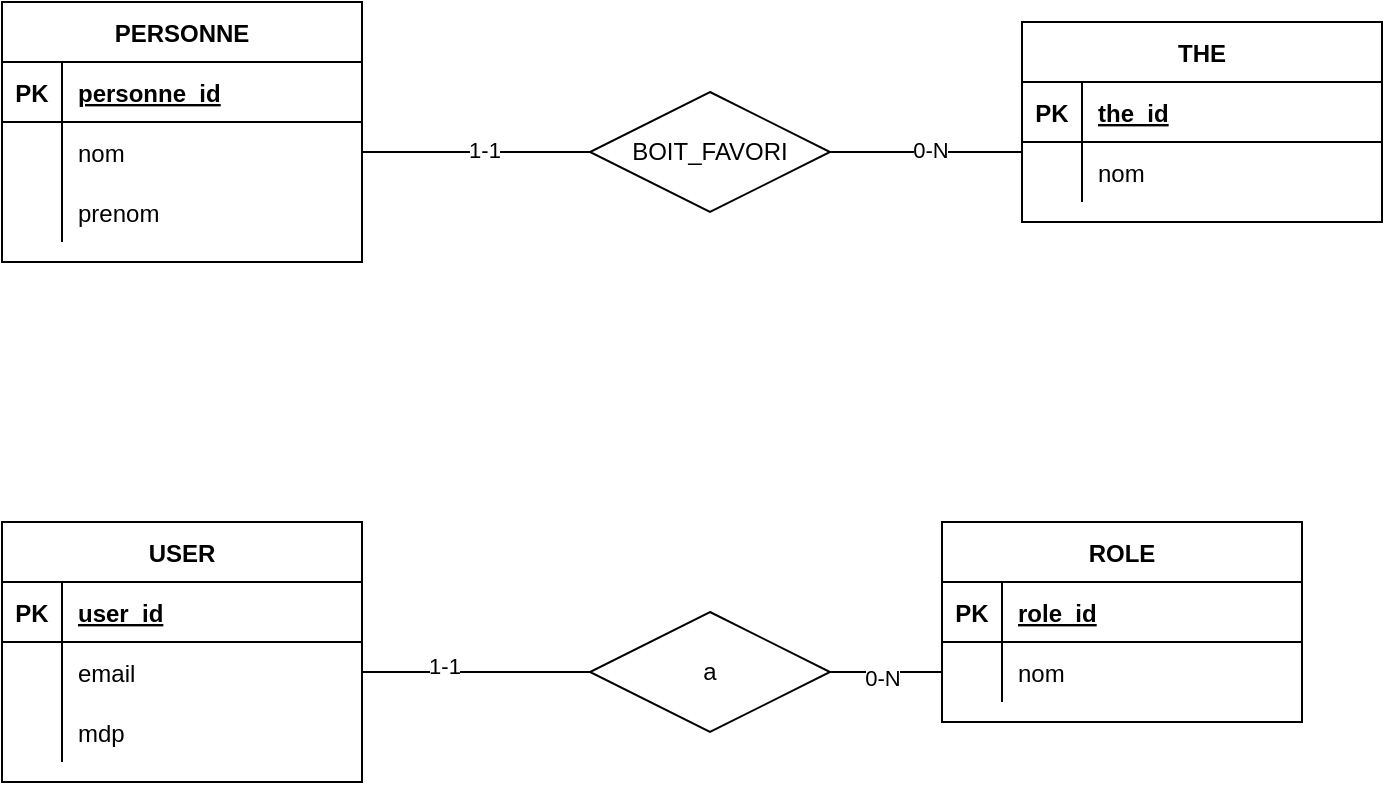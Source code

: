 <mxfile>
    <diagram id="6lz-BKUGUID1VSwCsk4x" name="Entité-Association">
        <mxGraphModel dx="738" dy="580" grid="1" gridSize="10" guides="1" tooltips="1" connect="1" arrows="1" fold="1" page="1" pageScale="1" pageWidth="827" pageHeight="1169" math="0" shadow="0">
            <root>
                <mxCell id="0"/>
                <mxCell id="1" parent="0"/>
                <mxCell id="2" value="PERSONNE" style="shape=table;startSize=30;container=1;collapsible=1;childLayout=tableLayout;fixedRows=1;rowLines=0;fontStyle=1;align=center;resizeLast=1;" parent="1" vertex="1">
                    <mxGeometry x="60" y="50" width="180" height="130" as="geometry"/>
                </mxCell>
                <mxCell id="3" value="" style="shape=partialRectangle;collapsible=0;dropTarget=0;pointerEvents=0;fillColor=none;top=0;left=0;bottom=1;right=0;points=[[0,0.5],[1,0.5]];portConstraint=eastwest;" parent="2" vertex="1">
                    <mxGeometry y="30" width="180" height="30" as="geometry"/>
                </mxCell>
                <mxCell id="4" value="PK" style="shape=partialRectangle;connectable=0;fillColor=none;top=0;left=0;bottom=0;right=0;fontStyle=1;overflow=hidden;" parent="3" vertex="1">
                    <mxGeometry width="30" height="30" as="geometry"/>
                </mxCell>
                <mxCell id="5" value="personne_id" style="shape=partialRectangle;connectable=0;fillColor=none;top=0;left=0;bottom=0;right=0;align=left;spacingLeft=6;fontStyle=5;overflow=hidden;" parent="3" vertex="1">
                    <mxGeometry x="30" width="150" height="30" as="geometry"/>
                </mxCell>
                <mxCell id="6" value="" style="shape=partialRectangle;collapsible=0;dropTarget=0;pointerEvents=0;fillColor=none;top=0;left=0;bottom=0;right=0;points=[[0,0.5],[1,0.5]];portConstraint=eastwest;" parent="2" vertex="1">
                    <mxGeometry y="60" width="180" height="30" as="geometry"/>
                </mxCell>
                <mxCell id="7" value="" style="shape=partialRectangle;connectable=0;fillColor=none;top=0;left=0;bottom=0;right=0;editable=1;overflow=hidden;" parent="6" vertex="1">
                    <mxGeometry width="30" height="30" as="geometry"/>
                </mxCell>
                <mxCell id="8" value="nom" style="shape=partialRectangle;connectable=0;fillColor=none;top=0;left=0;bottom=0;right=0;align=left;spacingLeft=6;overflow=hidden;" parent="6" vertex="1">
                    <mxGeometry x="30" width="150" height="30" as="geometry"/>
                </mxCell>
                <mxCell id="9" value="" style="shape=partialRectangle;collapsible=0;dropTarget=0;pointerEvents=0;fillColor=none;top=0;left=0;bottom=0;right=0;points=[[0,0.5],[1,0.5]];portConstraint=eastwest;" parent="2" vertex="1">
                    <mxGeometry y="90" width="180" height="30" as="geometry"/>
                </mxCell>
                <mxCell id="10" value="" style="shape=partialRectangle;connectable=0;fillColor=none;top=0;left=0;bottom=0;right=0;editable=1;overflow=hidden;" parent="9" vertex="1">
                    <mxGeometry width="30" height="30" as="geometry"/>
                </mxCell>
                <mxCell id="11" value="prenom" style="shape=partialRectangle;connectable=0;fillColor=none;top=0;left=0;bottom=0;right=0;align=left;spacingLeft=6;overflow=hidden;" parent="9" vertex="1">
                    <mxGeometry x="30" width="150" height="30" as="geometry"/>
                </mxCell>
                <mxCell id="15" value="THE" style="shape=table;startSize=30;container=1;collapsible=1;childLayout=tableLayout;fixedRows=1;rowLines=0;fontStyle=1;align=center;resizeLast=1;" parent="1" vertex="1">
                    <mxGeometry x="570" y="60" width="180" height="100" as="geometry"/>
                </mxCell>
                <mxCell id="16" value="" style="shape=partialRectangle;collapsible=0;dropTarget=0;pointerEvents=0;fillColor=none;top=0;left=0;bottom=1;right=0;points=[[0,0.5],[1,0.5]];portConstraint=eastwest;" parent="15" vertex="1">
                    <mxGeometry y="30" width="180" height="30" as="geometry"/>
                </mxCell>
                <mxCell id="17" value="PK" style="shape=partialRectangle;connectable=0;fillColor=none;top=0;left=0;bottom=0;right=0;fontStyle=1;overflow=hidden;" parent="16" vertex="1">
                    <mxGeometry width="30" height="30" as="geometry"/>
                </mxCell>
                <mxCell id="18" value="the_id" style="shape=partialRectangle;connectable=0;fillColor=none;top=0;left=0;bottom=0;right=0;align=left;spacingLeft=6;fontStyle=5;overflow=hidden;" parent="16" vertex="1">
                    <mxGeometry x="30" width="150" height="30" as="geometry"/>
                </mxCell>
                <mxCell id="19" value="" style="shape=partialRectangle;collapsible=0;dropTarget=0;pointerEvents=0;fillColor=none;top=0;left=0;bottom=0;right=0;points=[[0,0.5],[1,0.5]];portConstraint=eastwest;" parent="15" vertex="1">
                    <mxGeometry y="60" width="180" height="30" as="geometry"/>
                </mxCell>
                <mxCell id="20" value="" style="shape=partialRectangle;connectable=0;fillColor=none;top=0;left=0;bottom=0;right=0;editable=1;overflow=hidden;" parent="19" vertex="1">
                    <mxGeometry width="30" height="30" as="geometry"/>
                </mxCell>
                <mxCell id="21" value="nom" style="shape=partialRectangle;connectable=0;fillColor=none;top=0;left=0;bottom=0;right=0;align=left;spacingLeft=6;overflow=hidden;" parent="19" vertex="1">
                    <mxGeometry x="30" width="150" height="30" as="geometry"/>
                </mxCell>
                <mxCell id="29" style="edgeStyle=orthogonalEdgeStyle;rounded=0;orthogonalLoop=1;jettySize=auto;html=1;endArrow=none;endFill=0;" parent="1" source="28" target="6" edge="1">
                    <mxGeometry relative="1" as="geometry"/>
                </mxCell>
                <mxCell id="31" value="1-1" style="edgeLabel;html=1;align=center;verticalAlign=middle;resizable=0;points=[];" parent="29" vertex="1" connectable="0">
                    <mxGeometry x="-0.07" y="-1" relative="1" as="geometry">
                        <mxPoint as="offset"/>
                    </mxGeometry>
                </mxCell>
                <mxCell id="30" style="edgeStyle=orthogonalEdgeStyle;rounded=0;orthogonalLoop=1;jettySize=auto;html=1;entryX=0;entryY=0.167;entryDx=0;entryDy=0;entryPerimeter=0;endArrow=none;endFill=0;" parent="1" source="28" target="19" edge="1">
                    <mxGeometry relative="1" as="geometry"/>
                </mxCell>
                <mxCell id="32" value="0-N" style="edgeLabel;html=1;align=center;verticalAlign=middle;resizable=0;points=[];" parent="30" vertex="1" connectable="0">
                    <mxGeometry x="0.042" y="1" relative="1" as="geometry">
                        <mxPoint as="offset"/>
                    </mxGeometry>
                </mxCell>
                <mxCell id="28" value="BOIT_FAVORI" style="shape=rhombus;perimeter=rhombusPerimeter;whiteSpace=wrap;html=1;align=center;" parent="1" vertex="1">
                    <mxGeometry x="354" y="95" width="120" height="60" as="geometry"/>
                </mxCell>
                <mxCell id="33" value="USER" style="shape=table;startSize=30;container=1;collapsible=1;childLayout=tableLayout;fixedRows=1;rowLines=0;fontStyle=1;align=center;resizeLast=1;" vertex="1" parent="1">
                    <mxGeometry x="60" y="310" width="180" height="130" as="geometry"/>
                </mxCell>
                <mxCell id="34" value="" style="shape=partialRectangle;collapsible=0;dropTarget=0;pointerEvents=0;fillColor=none;top=0;left=0;bottom=1;right=0;points=[[0,0.5],[1,0.5]];portConstraint=eastwest;" vertex="1" parent="33">
                    <mxGeometry y="30" width="180" height="30" as="geometry"/>
                </mxCell>
                <mxCell id="35" value="PK" style="shape=partialRectangle;connectable=0;fillColor=none;top=0;left=0;bottom=0;right=0;fontStyle=1;overflow=hidden;" vertex="1" parent="34">
                    <mxGeometry width="30" height="30" as="geometry"/>
                </mxCell>
                <mxCell id="36" value="user_id" style="shape=partialRectangle;connectable=0;fillColor=none;top=0;left=0;bottom=0;right=0;align=left;spacingLeft=6;fontStyle=5;overflow=hidden;" vertex="1" parent="34">
                    <mxGeometry x="30" width="150" height="30" as="geometry"/>
                </mxCell>
                <mxCell id="37" value="" style="shape=partialRectangle;collapsible=0;dropTarget=0;pointerEvents=0;fillColor=none;top=0;left=0;bottom=0;right=0;points=[[0,0.5],[1,0.5]];portConstraint=eastwest;" vertex="1" parent="33">
                    <mxGeometry y="60" width="180" height="30" as="geometry"/>
                </mxCell>
                <mxCell id="38" value="" style="shape=partialRectangle;connectable=0;fillColor=none;top=0;left=0;bottom=0;right=0;editable=1;overflow=hidden;" vertex="1" parent="37">
                    <mxGeometry width="30" height="30" as="geometry"/>
                </mxCell>
                <mxCell id="39" value="email" style="shape=partialRectangle;connectable=0;fillColor=none;top=0;left=0;bottom=0;right=0;align=left;spacingLeft=6;overflow=hidden;" vertex="1" parent="37">
                    <mxGeometry x="30" width="150" height="30" as="geometry"/>
                </mxCell>
                <mxCell id="40" value="" style="shape=partialRectangle;collapsible=0;dropTarget=0;pointerEvents=0;fillColor=none;top=0;left=0;bottom=0;right=0;points=[[0,0.5],[1,0.5]];portConstraint=eastwest;" vertex="1" parent="33">
                    <mxGeometry y="90" width="180" height="30" as="geometry"/>
                </mxCell>
                <mxCell id="41" value="" style="shape=partialRectangle;connectable=0;fillColor=none;top=0;left=0;bottom=0;right=0;editable=1;overflow=hidden;" vertex="1" parent="40">
                    <mxGeometry width="30" height="30" as="geometry"/>
                </mxCell>
                <mxCell id="42" value="mdp" style="shape=partialRectangle;connectable=0;fillColor=none;top=0;left=0;bottom=0;right=0;align=left;spacingLeft=6;overflow=hidden;" vertex="1" parent="40">
                    <mxGeometry x="30" width="150" height="30" as="geometry"/>
                </mxCell>
                <mxCell id="46" value="ROLE" style="shape=table;startSize=30;container=1;collapsible=1;childLayout=tableLayout;fixedRows=1;rowLines=0;fontStyle=1;align=center;resizeLast=1;" vertex="1" parent="1">
                    <mxGeometry x="530" y="310" width="180" height="100" as="geometry"/>
                </mxCell>
                <mxCell id="47" value="" style="shape=partialRectangle;collapsible=0;dropTarget=0;pointerEvents=0;fillColor=none;top=0;left=0;bottom=1;right=0;points=[[0,0.5],[1,0.5]];portConstraint=eastwest;" vertex="1" parent="46">
                    <mxGeometry y="30" width="180" height="30" as="geometry"/>
                </mxCell>
                <mxCell id="48" value="PK" style="shape=partialRectangle;connectable=0;fillColor=none;top=0;left=0;bottom=0;right=0;fontStyle=1;overflow=hidden;" vertex="1" parent="47">
                    <mxGeometry width="30" height="30" as="geometry"/>
                </mxCell>
                <mxCell id="49" value="role_id" style="shape=partialRectangle;connectable=0;fillColor=none;top=0;left=0;bottom=0;right=0;align=left;spacingLeft=6;fontStyle=5;overflow=hidden;" vertex="1" parent="47">
                    <mxGeometry x="30" width="150" height="30" as="geometry"/>
                </mxCell>
                <mxCell id="50" value="" style="shape=partialRectangle;collapsible=0;dropTarget=0;pointerEvents=0;fillColor=none;top=0;left=0;bottom=0;right=0;points=[[0,0.5],[1,0.5]];portConstraint=eastwest;" vertex="1" parent="46">
                    <mxGeometry y="60" width="180" height="30" as="geometry"/>
                </mxCell>
                <mxCell id="51" value="" style="shape=partialRectangle;connectable=0;fillColor=none;top=0;left=0;bottom=0;right=0;editable=1;overflow=hidden;" vertex="1" parent="50">
                    <mxGeometry width="30" height="30" as="geometry"/>
                </mxCell>
                <mxCell id="52" value="nom" style="shape=partialRectangle;connectable=0;fillColor=none;top=0;left=0;bottom=0;right=0;align=left;spacingLeft=6;overflow=hidden;" vertex="1" parent="50">
                    <mxGeometry x="30" width="150" height="30" as="geometry"/>
                </mxCell>
                <mxCell id="60" style="edgeStyle=orthogonalEdgeStyle;rounded=0;orthogonalLoop=1;jettySize=auto;html=1;endArrow=none;endFill=0;" edge="1" parent="1" source="59" target="37">
                    <mxGeometry relative="1" as="geometry"/>
                </mxCell>
                <mxCell id="63" value="1-1" style="edgeLabel;html=1;align=center;verticalAlign=middle;resizable=0;points=[];" vertex="1" connectable="0" parent="60">
                    <mxGeometry x="0.281" y="-3" relative="1" as="geometry">
                        <mxPoint as="offset"/>
                    </mxGeometry>
                </mxCell>
                <mxCell id="62" style="edgeStyle=orthogonalEdgeStyle;rounded=0;orthogonalLoop=1;jettySize=auto;html=1;endArrow=none;endFill=0;" edge="1" parent="1" source="59" target="50">
                    <mxGeometry relative="1" as="geometry"/>
                </mxCell>
                <mxCell id="64" value="0-N" style="edgeLabel;html=1;align=center;verticalAlign=middle;resizable=0;points=[];" vertex="1" connectable="0" parent="62">
                    <mxGeometry x="-0.071" y="-3" relative="1" as="geometry">
                        <mxPoint as="offset"/>
                    </mxGeometry>
                </mxCell>
                <mxCell id="59" value="a" style="shape=rhombus;perimeter=rhombusPerimeter;whiteSpace=wrap;html=1;align=center;" vertex="1" parent="1">
                    <mxGeometry x="354" y="355" width="120" height="60" as="geometry"/>
                </mxCell>
            </root>
        </mxGraphModel>
    </diagram>
    <diagram id="KWUwmzUl78LQaGZEKxnW" name="Relationnel">
        <mxGraphModel dx="738" dy="580" grid="1" gridSize="10" guides="1" tooltips="1" connect="1" arrows="1" fold="1" page="1" pageScale="1" pageWidth="827" pageHeight="1169" math="0" shadow="0">
            <root>
                <mxCell id="yfCmOj7NlkBh73l76Rjk-0"/>
                <mxCell id="yfCmOj7NlkBh73l76Rjk-1" parent="yfCmOj7NlkBh73l76Rjk-0"/>
                <mxCell id="mmopuJV9NSlqPPKhCnMy-0" value="PERSONNE" style="shape=table;startSize=30;container=1;collapsible=1;childLayout=tableLayout;fixedRows=1;rowLines=0;fontStyle=1;align=center;resizeLast=1;" parent="yfCmOj7NlkBh73l76Rjk-1" vertex="1">
                    <mxGeometry x="60" y="50" width="180" height="160" as="geometry"/>
                </mxCell>
                <mxCell id="mmopuJV9NSlqPPKhCnMy-1" value="" style="shape=partialRectangle;collapsible=0;dropTarget=0;pointerEvents=0;fillColor=none;top=0;left=0;bottom=1;right=0;points=[[0,0.5],[1,0.5]];portConstraint=eastwest;" parent="mmopuJV9NSlqPPKhCnMy-0" vertex="1">
                    <mxGeometry y="30" width="180" height="30" as="geometry"/>
                </mxCell>
                <mxCell id="mmopuJV9NSlqPPKhCnMy-2" value="PK" style="shape=partialRectangle;connectable=0;fillColor=none;top=0;left=0;bottom=0;right=0;fontStyle=1;overflow=hidden;" parent="mmopuJV9NSlqPPKhCnMy-1" vertex="1">
                    <mxGeometry width="30" height="30" as="geometry"/>
                </mxCell>
                <mxCell id="mmopuJV9NSlqPPKhCnMy-3" value="personne_id INT" style="shape=partialRectangle;connectable=0;fillColor=none;top=0;left=0;bottom=0;right=0;align=left;spacingLeft=6;fontStyle=5;overflow=hidden;" parent="mmopuJV9NSlqPPKhCnMy-1" vertex="1">
                    <mxGeometry x="30" width="150" height="30" as="geometry"/>
                </mxCell>
                <mxCell id="mmopuJV9NSlqPPKhCnMy-4" value="" style="shape=partialRectangle;collapsible=0;dropTarget=0;pointerEvents=0;fillColor=none;top=0;left=0;bottom=0;right=0;points=[[0,0.5],[1,0.5]];portConstraint=eastwest;" parent="mmopuJV9NSlqPPKhCnMy-0" vertex="1">
                    <mxGeometry y="60" width="180" height="30" as="geometry"/>
                </mxCell>
                <mxCell id="mmopuJV9NSlqPPKhCnMy-5" value="" style="shape=partialRectangle;connectable=0;fillColor=none;top=0;left=0;bottom=0;right=0;editable=1;overflow=hidden;" parent="mmopuJV9NSlqPPKhCnMy-4" vertex="1">
                    <mxGeometry width="30" height="30" as="geometry"/>
                </mxCell>
                <mxCell id="mmopuJV9NSlqPPKhCnMy-6" value="nom VARCHAR(50)" style="shape=partialRectangle;connectable=0;fillColor=none;top=0;left=0;bottom=0;right=0;align=left;spacingLeft=6;overflow=hidden;" parent="mmopuJV9NSlqPPKhCnMy-4" vertex="1">
                    <mxGeometry x="30" width="150" height="30" as="geometry"/>
                </mxCell>
                <mxCell id="mmopuJV9NSlqPPKhCnMy-7" value="" style="shape=partialRectangle;collapsible=0;dropTarget=0;pointerEvents=0;fillColor=none;top=0;left=0;bottom=0;right=0;points=[[0,0.5],[1,0.5]];portConstraint=eastwest;" parent="mmopuJV9NSlqPPKhCnMy-0" vertex="1">
                    <mxGeometry y="90" width="180" height="30" as="geometry"/>
                </mxCell>
                <mxCell id="mmopuJV9NSlqPPKhCnMy-8" value="" style="shape=partialRectangle;connectable=0;fillColor=none;top=0;left=0;bottom=0;right=0;editable=1;overflow=hidden;" parent="mmopuJV9NSlqPPKhCnMy-7" vertex="1">
                    <mxGeometry width="30" height="30" as="geometry"/>
                </mxCell>
                <mxCell id="mmopuJV9NSlqPPKhCnMy-9" value="prenom VARCHAR(50)" style="shape=partialRectangle;connectable=0;fillColor=none;top=0;left=0;bottom=0;right=0;align=left;spacingLeft=6;overflow=hidden;" parent="mmopuJV9NSlqPPKhCnMy-7" vertex="1">
                    <mxGeometry x="30" width="150" height="30" as="geometry"/>
                </mxCell>
                <mxCell id="mmopuJV9NSlqPPKhCnMy-23" value="" style="shape=partialRectangle;collapsible=0;dropTarget=0;pointerEvents=0;fillColor=none;top=0;left=0;bottom=0;right=0;points=[[0,0.5],[1,0.5]];portConstraint=eastwest;" parent="mmopuJV9NSlqPPKhCnMy-0" vertex="1">
                    <mxGeometry y="120" width="180" height="30" as="geometry"/>
                </mxCell>
                <mxCell id="mmopuJV9NSlqPPKhCnMy-24" value="FK" style="shape=partialRectangle;connectable=0;fillColor=none;top=0;left=0;bottom=0;right=0;editable=1;overflow=hidden;" parent="mmopuJV9NSlqPPKhCnMy-23" vertex="1">
                    <mxGeometry width="30" height="30" as="geometry"/>
                </mxCell>
                <mxCell id="mmopuJV9NSlqPPKhCnMy-25" value="fk_the INT" style="shape=partialRectangle;connectable=0;fillColor=none;top=0;left=0;bottom=0;right=0;align=left;spacingLeft=6;overflow=hidden;" parent="mmopuJV9NSlqPPKhCnMy-23" vertex="1">
                    <mxGeometry x="30" width="150" height="30" as="geometry"/>
                </mxCell>
                <mxCell id="mmopuJV9NSlqPPKhCnMy-10" value="THE" style="shape=table;startSize=30;container=1;collapsible=1;childLayout=tableLayout;fixedRows=1;rowLines=0;fontStyle=1;align=center;resizeLast=1;" parent="yfCmOj7NlkBh73l76Rjk-1" vertex="1">
                    <mxGeometry x="570" y="60" width="180" height="100" as="geometry"/>
                </mxCell>
                <mxCell id="mmopuJV9NSlqPPKhCnMy-11" value="" style="shape=partialRectangle;collapsible=0;dropTarget=0;pointerEvents=0;fillColor=none;top=0;left=0;bottom=1;right=0;points=[[0,0.5],[1,0.5]];portConstraint=eastwest;" parent="mmopuJV9NSlqPPKhCnMy-10" vertex="1">
                    <mxGeometry y="30" width="180" height="30" as="geometry"/>
                </mxCell>
                <mxCell id="mmopuJV9NSlqPPKhCnMy-12" value="PK" style="shape=partialRectangle;connectable=0;fillColor=none;top=0;left=0;bottom=0;right=0;fontStyle=1;overflow=hidden;" parent="mmopuJV9NSlqPPKhCnMy-11" vertex="1">
                    <mxGeometry width="30" height="30" as="geometry"/>
                </mxCell>
                <mxCell id="mmopuJV9NSlqPPKhCnMy-13" value="the_id INT" style="shape=partialRectangle;connectable=0;fillColor=none;top=0;left=0;bottom=0;right=0;align=left;spacingLeft=6;fontStyle=5;overflow=hidden;" parent="mmopuJV9NSlqPPKhCnMy-11" vertex="1">
                    <mxGeometry x="30" width="150" height="30" as="geometry"/>
                </mxCell>
                <mxCell id="mmopuJV9NSlqPPKhCnMy-14" value="" style="shape=partialRectangle;collapsible=0;dropTarget=0;pointerEvents=0;fillColor=none;top=0;left=0;bottom=0;right=0;points=[[0,0.5],[1,0.5]];portConstraint=eastwest;" parent="mmopuJV9NSlqPPKhCnMy-10" vertex="1">
                    <mxGeometry y="60" width="180" height="30" as="geometry"/>
                </mxCell>
                <mxCell id="mmopuJV9NSlqPPKhCnMy-15" value="" style="shape=partialRectangle;connectable=0;fillColor=none;top=0;left=0;bottom=0;right=0;editable=1;overflow=hidden;" parent="mmopuJV9NSlqPPKhCnMy-14" vertex="1">
                    <mxGeometry width="30" height="30" as="geometry"/>
                </mxCell>
                <mxCell id="mmopuJV9NSlqPPKhCnMy-16" value="nom VARCHAR(255)" style="shape=partialRectangle;connectable=0;fillColor=none;top=0;left=0;bottom=0;right=0;align=left;spacingLeft=6;overflow=hidden;" parent="mmopuJV9NSlqPPKhCnMy-14" vertex="1">
                    <mxGeometry x="30" width="150" height="30" as="geometry"/>
                </mxCell>
                <mxCell id="mmopuJV9NSlqPPKhCnMy-22" value="Relation :&amp;nbsp; 1 N : One to Many GO TO One&lt;br&gt;Relation 0-1&amp;nbsp; 1-1 : One to One GO TO 1-1&lt;br&gt;Relation N N : Many to Many GO TO new TABLE&lt;br&gt;&lt;br&gt;FLECHE : FAIT REFERENCE A&lt;br&gt;FK FAIT REFERENCE A PK" style="shape=note;size=20;whiteSpace=wrap;html=1;" parent="yfCmOj7NlkBh73l76Rjk-1" vertex="1">
                    <mxGeometry x="230" y="250" width="370" height="100" as="geometry"/>
                </mxCell>
                <mxCell id="mmopuJV9NSlqPPKhCnMy-26" style="edgeStyle=orthogonalEdgeStyle;rounded=0;orthogonalLoop=1;jettySize=auto;html=1;entryX=0;entryY=0.5;entryDx=0;entryDy=0;endArrow=classic;endFill=1;" parent="yfCmOj7NlkBh73l76Rjk-1" source="mmopuJV9NSlqPPKhCnMy-23" target="mmopuJV9NSlqPPKhCnMy-11" edge="1">
                    <mxGeometry relative="1" as="geometry"/>
                </mxCell>
                <mxCell id="xuEgfd1n1W-ZAClUNS6c-0" value="USER" style="shape=table;startSize=30;container=1;collapsible=1;childLayout=tableLayout;fixedRows=1;rowLines=0;fontStyle=1;align=center;resizeLast=1;" vertex="1" parent="yfCmOj7NlkBh73l76Rjk-1">
                    <mxGeometry x="60" y="400" width="180" height="160" as="geometry"/>
                </mxCell>
                <mxCell id="xuEgfd1n1W-ZAClUNS6c-1" value="" style="shape=partialRectangle;collapsible=0;dropTarget=0;pointerEvents=0;fillColor=none;top=0;left=0;bottom=1;right=0;points=[[0,0.5],[1,0.5]];portConstraint=eastwest;" vertex="1" parent="xuEgfd1n1W-ZAClUNS6c-0">
                    <mxGeometry y="30" width="180" height="30" as="geometry"/>
                </mxCell>
                <mxCell id="xuEgfd1n1W-ZAClUNS6c-2" value="PK" style="shape=partialRectangle;connectable=0;fillColor=none;top=0;left=0;bottom=0;right=0;fontStyle=1;overflow=hidden;" vertex="1" parent="xuEgfd1n1W-ZAClUNS6c-1">
                    <mxGeometry width="30" height="30" as="geometry"/>
                </mxCell>
                <mxCell id="xuEgfd1n1W-ZAClUNS6c-3" value="user_id INT" style="shape=partialRectangle;connectable=0;fillColor=none;top=0;left=0;bottom=0;right=0;align=left;spacingLeft=6;fontStyle=5;overflow=hidden;" vertex="1" parent="xuEgfd1n1W-ZAClUNS6c-1">
                    <mxGeometry x="30" width="150" height="30" as="geometry"/>
                </mxCell>
                <mxCell id="xuEgfd1n1W-ZAClUNS6c-4" value="" style="shape=partialRectangle;collapsible=0;dropTarget=0;pointerEvents=0;fillColor=none;top=0;left=0;bottom=0;right=0;points=[[0,0.5],[1,0.5]];portConstraint=eastwest;" vertex="1" parent="xuEgfd1n1W-ZAClUNS6c-0">
                    <mxGeometry y="60" width="180" height="30" as="geometry"/>
                </mxCell>
                <mxCell id="xuEgfd1n1W-ZAClUNS6c-5" value="" style="shape=partialRectangle;connectable=0;fillColor=none;top=0;left=0;bottom=0;right=0;editable=1;overflow=hidden;" vertex="1" parent="xuEgfd1n1W-ZAClUNS6c-4">
                    <mxGeometry width="30" height="30" as="geometry"/>
                </mxCell>
                <mxCell id="xuEgfd1n1W-ZAClUNS6c-6" value="email VARCHAR(360)" style="shape=partialRectangle;connectable=0;fillColor=none;top=0;left=0;bottom=0;right=0;align=left;spacingLeft=6;overflow=hidden;" vertex="1" parent="xuEgfd1n1W-ZAClUNS6c-4">
                    <mxGeometry x="30" width="150" height="30" as="geometry"/>
                </mxCell>
                <mxCell id="xuEgfd1n1W-ZAClUNS6c-7" value="" style="shape=partialRectangle;collapsible=0;dropTarget=0;pointerEvents=0;fillColor=none;top=0;left=0;bottom=0;right=0;points=[[0,0.5],[1,0.5]];portConstraint=eastwest;" vertex="1" parent="xuEgfd1n1W-ZAClUNS6c-0">
                    <mxGeometry y="90" width="180" height="30" as="geometry"/>
                </mxCell>
                <mxCell id="xuEgfd1n1W-ZAClUNS6c-8" value="" style="shape=partialRectangle;connectable=0;fillColor=none;top=0;left=0;bottom=0;right=0;editable=1;overflow=hidden;" vertex="1" parent="xuEgfd1n1W-ZAClUNS6c-7">
                    <mxGeometry width="30" height="30" as="geometry"/>
                </mxCell>
                <mxCell id="xuEgfd1n1W-ZAClUNS6c-9" value="mdp VARCHAR(60)" style="shape=partialRectangle;connectable=0;fillColor=none;top=0;left=0;bottom=0;right=0;align=left;spacingLeft=6;overflow=hidden;" vertex="1" parent="xuEgfd1n1W-ZAClUNS6c-7">
                    <mxGeometry x="30" width="150" height="30" as="geometry"/>
                </mxCell>
                <mxCell id="xuEgfd1n1W-ZAClUNS6c-22" value="" style="shape=partialRectangle;collapsible=0;dropTarget=0;pointerEvents=0;fillColor=none;top=0;left=0;bottom=0;right=0;points=[[0,0.5],[1,0.5]];portConstraint=eastwest;" vertex="1" parent="xuEgfd1n1W-ZAClUNS6c-0">
                    <mxGeometry y="120" width="180" height="30" as="geometry"/>
                </mxCell>
                <mxCell id="xuEgfd1n1W-ZAClUNS6c-23" value="FK" style="shape=partialRectangle;connectable=0;fillColor=none;top=0;left=0;bottom=0;right=0;editable=1;overflow=hidden;" vertex="1" parent="xuEgfd1n1W-ZAClUNS6c-22">
                    <mxGeometry width="30" height="30" as="geometry"/>
                </mxCell>
                <mxCell id="xuEgfd1n1W-ZAClUNS6c-24" value="fk_role INT" style="shape=partialRectangle;connectable=0;fillColor=none;top=0;left=0;bottom=0;right=0;align=left;spacingLeft=6;overflow=hidden;" vertex="1" parent="xuEgfd1n1W-ZAClUNS6c-22">
                    <mxGeometry x="30" width="150" height="30" as="geometry"/>
                </mxCell>
                <mxCell id="xuEgfd1n1W-ZAClUNS6c-10" value="ROLE" style="shape=table;startSize=30;container=1;collapsible=1;childLayout=tableLayout;fixedRows=1;rowLines=0;fontStyle=1;align=center;resizeLast=1;" vertex="1" parent="yfCmOj7NlkBh73l76Rjk-1">
                    <mxGeometry x="530" y="400" width="180" height="100" as="geometry"/>
                </mxCell>
                <mxCell id="xuEgfd1n1W-ZAClUNS6c-11" value="" style="shape=partialRectangle;collapsible=0;dropTarget=0;pointerEvents=0;fillColor=none;top=0;left=0;bottom=1;right=0;points=[[0,0.5],[1,0.5]];portConstraint=eastwest;" vertex="1" parent="xuEgfd1n1W-ZAClUNS6c-10">
                    <mxGeometry y="30" width="180" height="30" as="geometry"/>
                </mxCell>
                <mxCell id="xuEgfd1n1W-ZAClUNS6c-12" value="PK" style="shape=partialRectangle;connectable=0;fillColor=none;top=0;left=0;bottom=0;right=0;fontStyle=1;overflow=hidden;" vertex="1" parent="xuEgfd1n1W-ZAClUNS6c-11">
                    <mxGeometry width="30" height="30" as="geometry"/>
                </mxCell>
                <mxCell id="xuEgfd1n1W-ZAClUNS6c-13" value="role_id INT" style="shape=partialRectangle;connectable=0;fillColor=none;top=0;left=0;bottom=0;right=0;align=left;spacingLeft=6;fontStyle=5;overflow=hidden;" vertex="1" parent="xuEgfd1n1W-ZAClUNS6c-11">
                    <mxGeometry x="30" width="150" height="30" as="geometry"/>
                </mxCell>
                <mxCell id="xuEgfd1n1W-ZAClUNS6c-14" value="" style="shape=partialRectangle;collapsible=0;dropTarget=0;pointerEvents=0;fillColor=none;top=0;left=0;bottom=0;right=0;points=[[0,0.5],[1,0.5]];portConstraint=eastwest;" vertex="1" parent="xuEgfd1n1W-ZAClUNS6c-10">
                    <mxGeometry y="60" width="180" height="30" as="geometry"/>
                </mxCell>
                <mxCell id="xuEgfd1n1W-ZAClUNS6c-15" value="" style="shape=partialRectangle;connectable=0;fillColor=none;top=0;left=0;bottom=0;right=0;editable=1;overflow=hidden;" vertex="1" parent="xuEgfd1n1W-ZAClUNS6c-14">
                    <mxGeometry width="30" height="30" as="geometry"/>
                </mxCell>
                <mxCell id="xuEgfd1n1W-ZAClUNS6c-16" value="nom VARCHAR(20)" style="shape=partialRectangle;connectable=0;fillColor=none;top=0;left=0;bottom=0;right=0;align=left;spacingLeft=6;overflow=hidden;" vertex="1" parent="xuEgfd1n1W-ZAClUNS6c-14">
                    <mxGeometry x="30" width="150" height="30" as="geometry"/>
                </mxCell>
                <mxCell id="xuEgfd1n1W-ZAClUNS6c-25" style="edgeStyle=orthogonalEdgeStyle;rounded=0;orthogonalLoop=1;jettySize=auto;html=1;entryX=0;entryY=0.5;entryDx=0;entryDy=0;endArrow=classicThin;endFill=1;" edge="1" parent="yfCmOj7NlkBh73l76Rjk-1" source="xuEgfd1n1W-ZAClUNS6c-22" target="xuEgfd1n1W-ZAClUNS6c-11">
                    <mxGeometry relative="1" as="geometry"/>
                </mxCell>
            </root>
        </mxGraphModel>
    </diagram>
</mxfile>